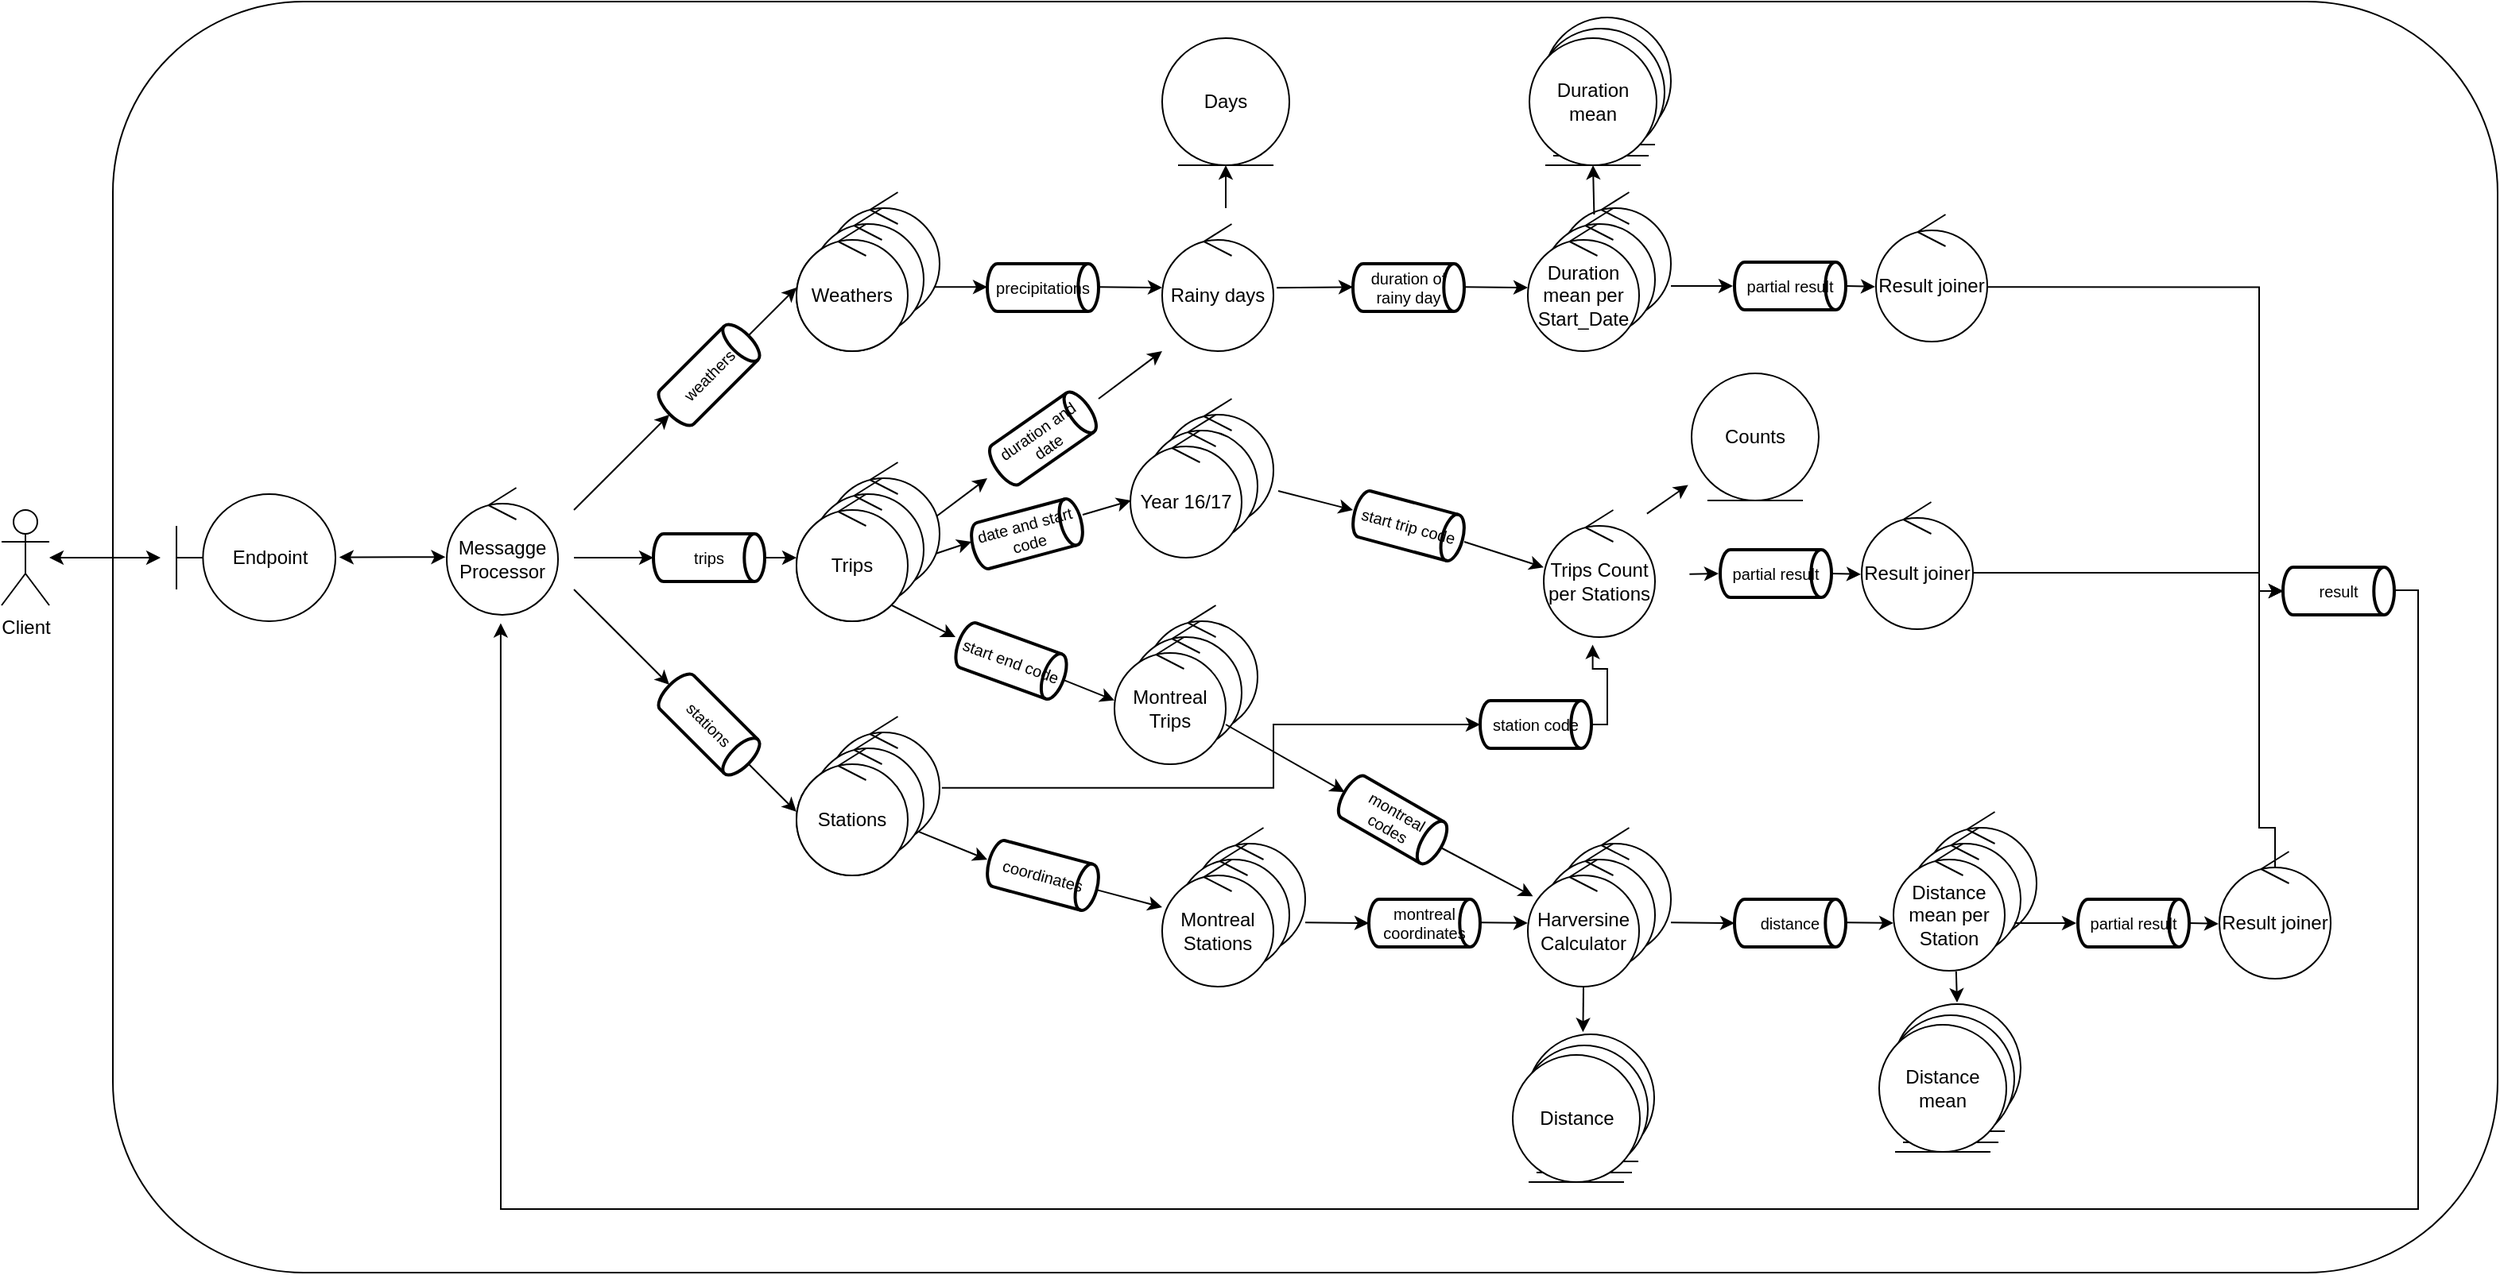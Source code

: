 <mxfile version="21.2.9" type="device">
  <diagram id="eTZaB0LM0tfJcAhFKt2J" name="Página-1">
    <mxGraphModel dx="568" dy="304" grid="1" gridSize="10" guides="1" tooltips="1" connect="1" arrows="1" fold="1" page="1" pageScale="1" pageWidth="827" pageHeight="1169" math="0" shadow="0">
      <root>
        <mxCell id="0" />
        <mxCell id="1" parent="0" />
        <mxCell id="V9wkc1grLBFZfjwfMomi-39" value="" style="rounded=1;whiteSpace=wrap;html=1;fontSize=10;" parent="1" vertex="1">
          <mxGeometry x="110" width="1500" height="800" as="geometry" />
        </mxCell>
        <mxCell id="87vMEDEc18548d9_qdaI-85" value="" style="endArrow=classic;html=1;rounded=0;edgeStyle=orthogonalEdgeStyle;entryX=0;entryY=0.5;entryDx=0;entryDy=0;entryPerimeter=0;exitX=0.463;exitY=0.137;exitDx=0;exitDy=0;exitPerimeter=0;" parent="1" source="RXV--8zWElb7cY1QM_az-34" target="87vMEDEc18548d9_qdaI-79" edge="1">
          <mxGeometry width="50" height="50" relative="1" as="geometry">
            <mxPoint x="1330" y="580" as="sourcePoint" />
            <mxPoint x="1210" y="350" as="targetPoint" />
            <Array as="points">
              <mxPoint x="1470" y="546" />
              <mxPoint x="1470" y="520" />
              <mxPoint x="1460" y="520" />
              <mxPoint x="1460" y="371" />
            </Array>
          </mxGeometry>
        </mxCell>
        <mxCell id="87vMEDEc18548d9_qdaI-2" value="&lt;div&gt;Client&lt;/div&gt;&lt;div&gt;&lt;br&gt;&lt;/div&gt;" style="shape=umlActor;verticalLabelPosition=bottom;verticalAlign=top;html=1;" parent="1" vertex="1">
          <mxGeometry x="40" y="320" width="30" height="60" as="geometry" />
        </mxCell>
        <mxCell id="87vMEDEc18548d9_qdaI-3" value="Endpoint" style="shape=umlBoundary;whiteSpace=wrap;html=1;" parent="1" vertex="1">
          <mxGeometry x="150" y="310" width="100" height="80" as="geometry" />
        </mxCell>
        <mxCell id="87vMEDEc18548d9_qdaI-4" value="" style="endArrow=classic;html=1;rounded=0;startArrow=classic;startFill=1;" parent="1" source="87vMEDEc18548d9_qdaI-2" edge="1">
          <mxGeometry width="50" height="50" relative="1" as="geometry">
            <mxPoint x="240" y="500" as="sourcePoint" />
            <mxPoint x="140" y="350" as="targetPoint" />
          </mxGeometry>
        </mxCell>
        <mxCell id="87vMEDEc18548d9_qdaI-6" value="weathers" style="strokeWidth=2;html=1;shape=mxgraph.flowchart.direct_data;whiteSpace=wrap;rotation=-45;fontSize=10;fontStyle=0" parent="1" vertex="1">
          <mxGeometry x="450" y="220" width="70" height="30" as="geometry" />
        </mxCell>
        <mxCell id="87vMEDEc18548d9_qdaI-8" value="Weathers" style="ellipse;shape=umlControl;whiteSpace=wrap;html=1;" parent="1" vertex="1">
          <mxGeometry x="540" y="140" width="70" height="80" as="geometry" />
        </mxCell>
        <mxCell id="87vMEDEc18548d9_qdaI-9" value="Control Object" style="ellipse;shape=umlControl;whiteSpace=wrap;html=1;" parent="1" vertex="1">
          <mxGeometry x="1020" y="120" width="70" height="80" as="geometry" />
        </mxCell>
        <mxCell id="87vMEDEc18548d9_qdaI-10" value="Control Object" style="ellipse;shape=umlControl;whiteSpace=wrap;html=1;" parent="1" vertex="1">
          <mxGeometry x="1010" y="130" width="70" height="80" as="geometry" />
        </mxCell>
        <mxCell id="87vMEDEc18548d9_qdaI-11" value="Duration mean per Start_Date" style="ellipse;shape=umlControl;whiteSpace=wrap;html=1;" parent="1" vertex="1">
          <mxGeometry x="1000" y="140" width="70" height="80" as="geometry" />
        </mxCell>
        <mxCell id="87vMEDEc18548d9_qdaI-14" value="Trips" style="ellipse;shape=umlControl;whiteSpace=wrap;html=1;" parent="1" vertex="1">
          <mxGeometry x="540" y="310" width="70" height="80" as="geometry" />
        </mxCell>
        <mxCell id="87vMEDEc18548d9_qdaI-15" value="Control Object" style="ellipse;shape=umlControl;whiteSpace=wrap;html=1;" parent="1" vertex="1">
          <mxGeometry x="760" y="380" width="70" height="80" as="geometry" />
        </mxCell>
        <mxCell id="87vMEDEc18548d9_qdaI-16" value="Control Object" style="ellipse;shape=umlControl;whiteSpace=wrap;html=1;" parent="1" vertex="1">
          <mxGeometry x="750" y="390" width="70" height="80" as="geometry" />
        </mxCell>
        <mxCell id="87vMEDEc18548d9_qdaI-17" value="Montreal Trips" style="ellipse;shape=umlControl;whiteSpace=wrap;html=1;" parent="1" vertex="1">
          <mxGeometry x="740" y="400" width="70" height="80" as="geometry" />
        </mxCell>
        <mxCell id="87vMEDEc18548d9_qdaI-20" value="Stations" style="ellipse;shape=umlControl;whiteSpace=wrap;html=1;" parent="1" vertex="1">
          <mxGeometry x="540" y="470" width="70" height="80" as="geometry" />
        </mxCell>
        <mxCell id="87vMEDEc18548d9_qdaI-21" value="Control Object" style="ellipse;shape=umlControl;whiteSpace=wrap;html=1;" parent="1" vertex="1">
          <mxGeometry x="790" y="520" width="70" height="80" as="geometry" />
        </mxCell>
        <mxCell id="87vMEDEc18548d9_qdaI-22" value="Control Object" style="ellipse;shape=umlControl;whiteSpace=wrap;html=1;" parent="1" vertex="1">
          <mxGeometry x="780" y="530" width="70" height="80" as="geometry" />
        </mxCell>
        <mxCell id="87vMEDEc18548d9_qdaI-23" value="Montreal Stations" style="ellipse;shape=umlControl;whiteSpace=wrap;html=1;" parent="1" vertex="1">
          <mxGeometry x="770" y="540" width="70" height="80" as="geometry" />
        </mxCell>
        <mxCell id="87vMEDEc18548d9_qdaI-24" value="trips" style="strokeWidth=2;html=1;shape=mxgraph.flowchart.direct_data;whiteSpace=wrap;rotation=0;fontSize=10;fontStyle=0" parent="1" vertex="1">
          <mxGeometry x="450" y="335" width="70" height="30" as="geometry" />
        </mxCell>
        <mxCell id="87vMEDEc18548d9_qdaI-25" value="stations" style="strokeWidth=2;html=1;shape=mxgraph.flowchart.direct_data;whiteSpace=wrap;rotation=45;fontSize=10;fontStyle=0" parent="1" vertex="1">
          <mxGeometry x="450" y="440" width="70" height="30" as="geometry" />
        </mxCell>
        <mxCell id="87vMEDEc18548d9_qdaI-26" value="&lt;div style=&quot;font-size: 10px;&quot;&gt;start end code&lt;/div&gt;" style="strokeWidth=2;html=1;shape=mxgraph.flowchart.direct_data;whiteSpace=wrap;rotation=20;fontSize=10;fontStyle=0" parent="1" vertex="1">
          <mxGeometry x="640" y="400" width="70" height="30" as="geometry" />
        </mxCell>
        <mxCell id="87vMEDEc18548d9_qdaI-27" value="coordinates" style="strokeWidth=2;html=1;shape=mxgraph.flowchart.direct_data;whiteSpace=wrap;rotation=15;fontSize=10;fontStyle=0" parent="1" vertex="1">
          <mxGeometry x="660" y="535" width="70" height="30" as="geometry" />
        </mxCell>
        <mxCell id="87vMEDEc18548d9_qdaI-28" value="&lt;font style=&quot;font-size: 10px;&quot;&gt;precipitations&lt;/font&gt;" style="strokeWidth=2;html=1;shape=mxgraph.flowchart.direct_data;whiteSpace=wrap;rotation=0;" parent="1" vertex="1">
          <mxGeometry x="660" y="165" width="70" height="30" as="geometry" />
        </mxCell>
        <mxCell id="87vMEDEc18548d9_qdaI-32" value="Control Object" style="ellipse;shape=umlControl;whiteSpace=wrap;html=1;" parent="1" vertex="1">
          <mxGeometry x="1250" y="510" width="70" height="80" as="geometry" />
        </mxCell>
        <mxCell id="87vMEDEc18548d9_qdaI-33" value="Control Object" style="ellipse;shape=umlControl;whiteSpace=wrap;html=1;" parent="1" vertex="1">
          <mxGeometry x="1240" y="520" width="70" height="80" as="geometry" />
        </mxCell>
        <mxCell id="87vMEDEc18548d9_qdaI-34" value="Distance mean per Station" style="ellipse;shape=umlControl;whiteSpace=wrap;html=1;" parent="1" vertex="1">
          <mxGeometry x="1230" y="530" width="70" height="80" as="geometry" />
        </mxCell>
        <mxCell id="87vMEDEc18548d9_qdaI-35" value="montreal coordinates" style="strokeWidth=2;html=1;shape=mxgraph.flowchart.direct_data;whiteSpace=wrap;rotation=0;fontSize=10;fontStyle=0" parent="1" vertex="1">
          <mxGeometry x="900" y="565" width="70" height="30" as="geometry" />
        </mxCell>
        <mxCell id="87vMEDEc18548d9_qdaI-48" value="Trips Count per Stations" style="ellipse;shape=umlControl;whiteSpace=wrap;html=1;" parent="1" vertex="1">
          <mxGeometry x="1010" y="320" width="70" height="80" as="geometry" />
        </mxCell>
        <mxCell id="87vMEDEc18548d9_qdaI-49" value="start trip code" style="strokeWidth=2;html=1;shape=mxgraph.flowchart.direct_data;whiteSpace=wrap;rotation=15;fontSize=10;" parent="1" vertex="1">
          <mxGeometry x="890" y="315" width="70" height="30" as="geometry" />
        </mxCell>
        <mxCell id="87vMEDEc18548d9_qdaI-56" value="" style="endArrow=classic;html=1;rounded=0;entryX=0;entryY=0.5;entryDx=0;entryDy=0;entryPerimeter=0;" parent="1" target="87vMEDEc18548d9_qdaI-24" edge="1">
          <mxGeometry width="50" height="50" relative="1" as="geometry">
            <mxPoint x="400" y="350" as="sourcePoint" />
            <mxPoint x="310" y="380" as="targetPoint" />
            <Array as="points">
              <mxPoint x="420" y="350" />
            </Array>
          </mxGeometry>
        </mxCell>
        <mxCell id="87vMEDEc18548d9_qdaI-57" value="" style="endArrow=classic;html=1;rounded=0;" parent="1" edge="1">
          <mxGeometry width="50" height="50" relative="1" as="geometry">
            <mxPoint x="400" y="320" as="sourcePoint" />
            <mxPoint x="460" y="260" as="targetPoint" />
          </mxGeometry>
        </mxCell>
        <mxCell id="87vMEDEc18548d9_qdaI-58" value="" style="endArrow=classic;html=1;rounded=0;" parent="1" edge="1">
          <mxGeometry width="50" height="50" relative="1" as="geometry">
            <mxPoint x="400" y="370" as="sourcePoint" />
            <mxPoint x="460" y="430" as="targetPoint" />
          </mxGeometry>
        </mxCell>
        <mxCell id="87vMEDEc18548d9_qdaI-60" value="" style="endArrow=classic;html=1;rounded=0;" parent="1" edge="1">
          <mxGeometry width="50" height="50" relative="1" as="geometry">
            <mxPoint x="510" y="480" as="sourcePoint" />
            <mxPoint x="540" y="510" as="targetPoint" />
          </mxGeometry>
        </mxCell>
        <mxCell id="87vMEDEc18548d9_qdaI-62" value="" style="endArrow=classic;html=1;rounded=0;entryX=0;entryY=0.5;entryDx=0;entryDy=0;entryPerimeter=0;" parent="1" target="87vMEDEc18548d9_qdaI-8" edge="1">
          <mxGeometry width="50" height="50" relative="1" as="geometry">
            <mxPoint x="510" y="210" as="sourcePoint" />
            <mxPoint x="550" y="520" as="targetPoint" />
          </mxGeometry>
        </mxCell>
        <mxCell id="87vMEDEc18548d9_qdaI-64" value="" style="endArrow=classic;html=1;rounded=0;entryX=0;entryY=0.5;entryDx=0;entryDy=0;entryPerimeter=0;" parent="1" target="87vMEDEc18548d9_qdaI-14" edge="1">
          <mxGeometry width="50" height="50" relative="1" as="geometry">
            <mxPoint x="520" y="350" as="sourcePoint" />
            <mxPoint x="460" y="360" as="targetPoint" />
          </mxGeometry>
        </mxCell>
        <mxCell id="87vMEDEc18548d9_qdaI-65" value="" style="endArrow=classic;html=1;rounded=0;" parent="1" edge="1">
          <mxGeometry width="50" height="50" relative="1" as="geometry">
            <mxPoint x="600" y="380" as="sourcePoint" />
            <mxPoint x="640" y="400" as="targetPoint" />
          </mxGeometry>
        </mxCell>
        <mxCell id="87vMEDEc18548d9_qdaI-66" value="" style="endArrow=classic;html=1;rounded=0;exitX=1;exitY=0.5;exitDx=0;exitDy=0;exitPerimeter=0;entryX=0;entryY=0.498;entryDx=0;entryDy=0;entryPerimeter=0;" parent="1" source="87vMEDEc18548d9_qdaI-26" target="87vMEDEc18548d9_qdaI-17" edge="1">
          <mxGeometry width="50" height="50" relative="1" as="geometry">
            <mxPoint x="730" y="354.67" as="sourcePoint" />
            <mxPoint x="740" y="435" as="targetPoint" />
          </mxGeometry>
        </mxCell>
        <mxCell id="87vMEDEc18548d9_qdaI-67" value="" style="endArrow=classic;html=1;rounded=0;" parent="1" edge="1">
          <mxGeometry width="50" height="50" relative="1" as="geometry">
            <mxPoint x="610" y="519.67" as="sourcePoint" />
            <mxPoint x="660" y="540" as="targetPoint" />
          </mxGeometry>
        </mxCell>
        <mxCell id="87vMEDEc18548d9_qdaI-68" value="" style="endArrow=classic;html=1;rounded=0;exitX=1;exitY=0.5;exitDx=0;exitDy=0;exitPerimeter=0;entryX=0;entryY=0.375;entryDx=0;entryDy=0;entryPerimeter=0;" parent="1" source="87vMEDEc18548d9_qdaI-27" target="87vMEDEc18548d9_qdaI-23" edge="1">
          <mxGeometry width="50" height="50" relative="1" as="geometry">
            <mxPoint x="730" y="519.67" as="sourcePoint" />
            <mxPoint x="760" y="580" as="targetPoint" />
          </mxGeometry>
        </mxCell>
        <mxCell id="87vMEDEc18548d9_qdaI-69" value="" style="endArrow=classic;html=1;rounded=0;entryX=0;entryY=0.5;entryDx=0;entryDy=0;entryPerimeter=0;" parent="1" edge="1">
          <mxGeometry width="50" height="50" relative="1" as="geometry">
            <mxPoint x="610" y="179.67" as="sourcePoint" />
            <mxPoint x="660" y="179.67" as="targetPoint" />
          </mxGeometry>
        </mxCell>
        <mxCell id="87vMEDEc18548d9_qdaI-70" value="" style="endArrow=classic;html=1;rounded=0;" parent="1" edge="1">
          <mxGeometry width="50" height="50" relative="1" as="geometry">
            <mxPoint x="730" y="179.67" as="sourcePoint" />
            <mxPoint x="770" y="180" as="targetPoint" />
          </mxGeometry>
        </mxCell>
        <mxCell id="87vMEDEc18548d9_qdaI-71" value="" style="endArrow=classic;html=1;rounded=0;exitX=1.043;exitY=0.725;exitDx=0;exitDy=0;exitPerimeter=0;" parent="1" source="V9wkc1grLBFZfjwfMomi-12" edge="1">
          <mxGeometry width="50" height="50" relative="1" as="geometry">
            <mxPoint x="890" y="349.67" as="sourcePoint" />
            <mxPoint x="890" y="320" as="targetPoint" />
          </mxGeometry>
        </mxCell>
        <mxCell id="87vMEDEc18548d9_qdaI-72" value="" style="endArrow=classic;html=1;rounded=0;entryX=0;entryY=0.451;entryDx=0;entryDy=0;entryPerimeter=0;" parent="1" target="87vMEDEc18548d9_qdaI-48" edge="1">
          <mxGeometry width="50" height="50" relative="1" as="geometry">
            <mxPoint x="960" y="340" as="sourcePoint" />
            <mxPoint x="1060" y="349.67" as="targetPoint" />
          </mxGeometry>
        </mxCell>
        <mxCell id="87vMEDEc18548d9_qdaI-73" value="" style="endArrow=classic;html=1;rounded=0;" parent="1" edge="1">
          <mxGeometry width="50" height="50" relative="1" as="geometry">
            <mxPoint x="860" y="579.67" as="sourcePoint" />
            <mxPoint x="900" y="580" as="targetPoint" />
          </mxGeometry>
        </mxCell>
        <mxCell id="87vMEDEc18548d9_qdaI-74" value="" style="endArrow=classic;html=1;rounded=0;" parent="1" edge="1">
          <mxGeometry width="50" height="50" relative="1" as="geometry">
            <mxPoint x="970" y="579.66" as="sourcePoint" />
            <mxPoint x="1000" y="579.99" as="targetPoint" />
          </mxGeometry>
        </mxCell>
        <mxCell id="87vMEDEc18548d9_qdaI-79" value="result" style="strokeWidth=2;html=1;shape=mxgraph.flowchart.direct_data;whiteSpace=wrap;rotation=0;fontSize=10;" parent="1" vertex="1">
          <mxGeometry x="1475" y="356" width="70" height="30" as="geometry" />
        </mxCell>
        <mxCell id="87vMEDEc18548d9_qdaI-80" value="" style="endArrow=classic;html=1;rounded=0;entryX=0.485;entryY=1.065;entryDx=0;entryDy=0;entryPerimeter=0;edgeStyle=orthogonalEdgeStyle;" parent="1" edge="1" target="RT8Ly2r0Yz2L8rbNHFNs-1">
          <mxGeometry width="50" height="50" relative="1" as="geometry">
            <mxPoint x="1545" y="370.52" as="sourcePoint" />
            <mxPoint x="1590" y="371" as="targetPoint" />
            <Array as="points">
              <mxPoint x="1560" y="371" />
              <mxPoint x="1560" y="760" />
              <mxPoint x="354" y="760" />
            </Array>
          </mxGeometry>
        </mxCell>
        <mxCell id="87vMEDEc18548d9_qdaI-84" value="" style="endArrow=classic;html=1;rounded=0;edgeStyle=orthogonalEdgeStyle;entryX=0;entryY=0.5;entryDx=0;entryDy=0;entryPerimeter=0;exitX=0.987;exitY=0.571;exitDx=0;exitDy=0;exitPerimeter=0;" parent="1" source="RXV--8zWElb7cY1QM_az-30" target="87vMEDEc18548d9_qdaI-79" edge="1">
          <mxGeometry width="50" height="50" relative="1" as="geometry">
            <mxPoint x="1100" y="180" as="sourcePoint" />
            <mxPoint x="1210" y="350" as="targetPoint" />
            <Array as="points">
              <mxPoint x="1460" y="180" />
              <mxPoint x="1460" y="371" />
            </Array>
          </mxGeometry>
        </mxCell>
        <mxCell id="87vMEDEc18548d9_qdaI-86" value="" style="endArrow=classic;html=1;rounded=0;entryX=0;entryY=0.5;entryDx=0;entryDy=0;entryPerimeter=0;exitX=1;exitY=0.556;exitDx=0;exitDy=0;exitPerimeter=0;edgeStyle=orthogonalEdgeStyle;" parent="1" source="RXV--8zWElb7cY1QM_az-25" target="87vMEDEc18548d9_qdaI-79" edge="1">
          <mxGeometry width="50" height="50" relative="1" as="geometry">
            <mxPoint x="1160" y="350" as="sourcePoint" />
            <mxPoint x="1210" y="349.84" as="targetPoint" />
            <Array as="points">
              <mxPoint x="1460" y="360" />
              <mxPoint x="1460" y="371" />
            </Array>
          </mxGeometry>
        </mxCell>
        <mxCell id="V9wkc1grLBFZfjwfMomi-3" value="Rainy days" style="ellipse;shape=umlControl;whiteSpace=wrap;html=1;" parent="1" vertex="1">
          <mxGeometry x="770" y="140" width="70" height="80" as="geometry" />
        </mxCell>
        <mxCell id="V9wkc1grLBFZfjwfMomi-5" value="duration of rainy day" style="strokeWidth=2;html=1;shape=mxgraph.flowchart.direct_data;whiteSpace=wrap;rotation=0;fontSize=10;" parent="1" vertex="1">
          <mxGeometry x="890" y="165" width="70" height="30" as="geometry" />
        </mxCell>
        <mxCell id="V9wkc1grLBFZfjwfMomi-6" value="" style="endArrow=classic;html=1;rounded=0;entryX=0;entryY=0.5;entryDx=0;entryDy=0;entryPerimeter=0;exitX=1.029;exitY=0.502;exitDx=0;exitDy=0;exitPerimeter=0;" parent="1" edge="1" source="V9wkc1grLBFZfjwfMomi-3">
          <mxGeometry width="50" height="50" relative="1" as="geometry">
            <mxPoint x="860" y="180" as="sourcePoint" />
            <mxPoint x="890" y="179.67" as="targetPoint" />
          </mxGeometry>
        </mxCell>
        <mxCell id="V9wkc1grLBFZfjwfMomi-7" value="" style="endArrow=classic;html=1;rounded=0;" parent="1" edge="1">
          <mxGeometry width="50" height="50" relative="1" as="geometry">
            <mxPoint x="960" y="179.67" as="sourcePoint" />
            <mxPoint x="1000" y="180" as="targetPoint" />
          </mxGeometry>
        </mxCell>
        <mxCell id="V9wkc1grLBFZfjwfMomi-8" value="" style="endArrow=classic;html=1;rounded=0;" parent="1" edge="1">
          <mxGeometry width="50" height="50" relative="1" as="geometry">
            <mxPoint x="620" y="330" as="sourcePoint" />
            <mxPoint x="660" y="300" as="targetPoint" />
          </mxGeometry>
        </mxCell>
        <mxCell id="V9wkc1grLBFZfjwfMomi-9" value="duration and date" style="strokeWidth=2;html=1;shape=mxgraph.flowchart.direct_data;whiteSpace=wrap;rotation=-35;fontSize=10;" parent="1" vertex="1">
          <mxGeometry x="660" y="260" width="70" height="30" as="geometry" />
        </mxCell>
        <mxCell id="V9wkc1grLBFZfjwfMomi-10" value="" style="endArrow=classic;html=1;rounded=0;" parent="1" edge="1">
          <mxGeometry width="50" height="50" relative="1" as="geometry">
            <mxPoint x="730" y="250" as="sourcePoint" />
            <mxPoint x="770" y="220" as="targetPoint" />
          </mxGeometry>
        </mxCell>
        <mxCell id="V9wkc1grLBFZfjwfMomi-12" value="Control Object" style="ellipse;shape=umlControl;whiteSpace=wrap;html=1;" parent="1" vertex="1">
          <mxGeometry x="770" y="250" width="70" height="80" as="geometry" />
        </mxCell>
        <mxCell id="V9wkc1grLBFZfjwfMomi-13" value="Control Object" style="ellipse;shape=umlControl;whiteSpace=wrap;html=1;" parent="1" vertex="1">
          <mxGeometry x="760" y="260" width="70" height="80" as="geometry" />
        </mxCell>
        <mxCell id="V9wkc1grLBFZfjwfMomi-14" value="Year 16/17" style="ellipse;shape=umlControl;whiteSpace=wrap;html=1;" parent="1" vertex="1">
          <mxGeometry x="750" y="270" width="70" height="80" as="geometry" />
        </mxCell>
        <mxCell id="V9wkc1grLBFZfjwfMomi-15" value="" style="endArrow=classic;html=1;rounded=0;" parent="1" edge="1">
          <mxGeometry width="50" height="50" relative="1" as="geometry">
            <mxPoint x="620" y="350" as="sourcePoint" />
            <mxPoint x="650" y="340" as="targetPoint" />
          </mxGeometry>
        </mxCell>
        <mxCell id="V9wkc1grLBFZfjwfMomi-16" value="date and start code" style="strokeWidth=2;html=1;shape=mxgraph.flowchart.direct_data;whiteSpace=wrap;rotation=-15;fontSize=10;" parent="1" vertex="1">
          <mxGeometry x="650" y="320" width="70" height="30" as="geometry" />
        </mxCell>
        <mxCell id="V9wkc1grLBFZfjwfMomi-17" value="" style="endArrow=classic;html=1;rounded=0;entryX=0.005;entryY=0.638;entryDx=0;entryDy=0;entryPerimeter=0;" parent="1" edge="1">
          <mxGeometry width="50" height="50" relative="1" as="geometry">
            <mxPoint x="720" y="323" as="sourcePoint" />
            <mxPoint x="750.35" y="314.04" as="targetPoint" />
          </mxGeometry>
        </mxCell>
        <mxCell id="V9wkc1grLBFZfjwfMomi-18" value="Control Object" style="ellipse;shape=umlControl;whiteSpace=wrap;html=1;" parent="1" vertex="1">
          <mxGeometry x="1020" y="520" width="70" height="80" as="geometry" />
        </mxCell>
        <mxCell id="V9wkc1grLBFZfjwfMomi-19" value="Control Object" style="ellipse;shape=umlControl;whiteSpace=wrap;html=1;" parent="1" vertex="1">
          <mxGeometry x="1010" y="530" width="70" height="80" as="geometry" />
        </mxCell>
        <mxCell id="V9wkc1grLBFZfjwfMomi-20" value="&lt;div&gt;Harversine&lt;/div&gt;&lt;div&gt;Calculator&lt;br&gt;&lt;/div&gt;" style="ellipse;shape=umlControl;whiteSpace=wrap;html=1;" parent="1" vertex="1">
          <mxGeometry x="1000" y="540" width="70" height="80" as="geometry" />
        </mxCell>
        <mxCell id="V9wkc1grLBFZfjwfMomi-21" value="&lt;div style=&quot;font-size: 10px;&quot;&gt;montreal codes&lt;/div&gt;" style="strokeWidth=2;html=1;shape=mxgraph.flowchart.direct_data;whiteSpace=wrap;rotation=30;fontSize=10;fontStyle=0" parent="1" vertex="1">
          <mxGeometry x="880" y="500" width="70" height="30" as="geometry" />
        </mxCell>
        <mxCell id="V9wkc1grLBFZfjwfMomi-22" value="" style="endArrow=classic;html=1;rounded=0;entryX=0;entryY=0.5;entryDx=0;entryDy=0;entryPerimeter=0;" parent="1" target="V9wkc1grLBFZfjwfMomi-21" edge="1">
          <mxGeometry width="50" height="50" relative="1" as="geometry">
            <mxPoint x="810" y="455.0" as="sourcePoint" />
            <mxPoint x="850" y="475.0" as="targetPoint" />
          </mxGeometry>
        </mxCell>
        <mxCell id="V9wkc1grLBFZfjwfMomi-23" value="" style="endArrow=classic;html=1;rounded=0;exitX=1;exitY=0.5;exitDx=0;exitDy=0;exitPerimeter=0;" parent="1" source="V9wkc1grLBFZfjwfMomi-21" target="V9wkc1grLBFZfjwfMomi-20" edge="1">
          <mxGeometry width="50" height="50" relative="1" as="geometry">
            <mxPoint x="950" y="540" as="sourcePoint" />
            <mxPoint x="950" y="514.84" as="targetPoint" />
          </mxGeometry>
        </mxCell>
        <mxCell id="V9wkc1grLBFZfjwfMomi-26" value="Entity Object" style="ellipse;shape=umlEntity;whiteSpace=wrap;html=1;" parent="1" vertex="1">
          <mxGeometry x="999.5" y="650" width="80" height="80" as="geometry" />
        </mxCell>
        <mxCell id="V9wkc1grLBFZfjwfMomi-25" value="Entity Object" style="ellipse;shape=umlEntity;whiteSpace=wrap;html=1;" parent="1" vertex="1">
          <mxGeometry x="995.5" y="657" width="80" height="80" as="geometry" />
        </mxCell>
        <mxCell id="V9wkc1grLBFZfjwfMomi-24" value="Distance" style="ellipse;shape=umlEntity;whiteSpace=wrap;html=1;" parent="1" vertex="1">
          <mxGeometry x="990.5" y="663" width="80" height="80" as="geometry" />
        </mxCell>
        <mxCell id="V9wkc1grLBFZfjwfMomi-27" value="" style="endArrow=classic;html=1;rounded=0;entryX=0.44;entryY=-0.017;entryDx=0;entryDy=0;entryPerimeter=0;" parent="1" target="V9wkc1grLBFZfjwfMomi-26" edge="1">
          <mxGeometry width="50" height="50" relative="1" as="geometry">
            <mxPoint x="1035" y="620.0" as="sourcePoint" />
            <mxPoint x="1035" y="640" as="targetPoint" />
          </mxGeometry>
        </mxCell>
        <mxCell id="V9wkc1grLBFZfjwfMomi-30" value="Days" style="ellipse;shape=umlEntity;whiteSpace=wrap;html=1;" parent="1" vertex="1">
          <mxGeometry x="770" y="23" width="80" height="80" as="geometry" />
        </mxCell>
        <mxCell id="V9wkc1grLBFZfjwfMomi-31" value="" style="endArrow=classic;html=1;rounded=0;entryX=0.5;entryY=1;entryDx=0;entryDy=0;" parent="1" target="V9wkc1grLBFZfjwfMomi-30" edge="1">
          <mxGeometry width="50" height="50" relative="1" as="geometry">
            <mxPoint x="810" y="130" as="sourcePoint" />
            <mxPoint x="780" y="190" as="targetPoint" />
          </mxGeometry>
        </mxCell>
        <mxCell id="V9wkc1grLBFZfjwfMomi-32" value="distance" style="strokeWidth=2;html=1;shape=mxgraph.flowchart.direct_data;whiteSpace=wrap;rotation=0;fontSize=10;fontStyle=0" parent="1" vertex="1">
          <mxGeometry x="1130" y="565" width="70" height="30" as="geometry" />
        </mxCell>
        <mxCell id="V9wkc1grLBFZfjwfMomi-33" value="" style="endArrow=classic;html=1;rounded=0;" parent="1" edge="1">
          <mxGeometry width="50" height="50" relative="1" as="geometry">
            <mxPoint x="1090" y="579.67" as="sourcePoint" />
            <mxPoint x="1130" y="580" as="targetPoint" />
          </mxGeometry>
        </mxCell>
        <mxCell id="V9wkc1grLBFZfjwfMomi-34" value="" style="endArrow=classic;html=1;rounded=0;" parent="1" edge="1">
          <mxGeometry width="50" height="50" relative="1" as="geometry">
            <mxPoint x="1200" y="579.66" as="sourcePoint" />
            <mxPoint x="1230" y="579.99" as="targetPoint" />
          </mxGeometry>
        </mxCell>
        <mxCell id="V9wkc1grLBFZfjwfMomi-36" value="station code" style="strokeWidth=2;html=1;shape=mxgraph.flowchart.direct_data;whiteSpace=wrap;rotation=0;fontSize=10;fontStyle=0" parent="1" vertex="1">
          <mxGeometry x="970" y="440" width="70" height="30" as="geometry" />
        </mxCell>
        <mxCell id="V9wkc1grLBFZfjwfMomi-37" value="" style="endArrow=classic;html=1;rounded=0;edgeStyle=orthogonalEdgeStyle;exitX=1.02;exitY=0.561;exitDx=0;exitDy=0;exitPerimeter=0;" parent="1" source="RXV--8zWElb7cY1QM_az-19" edge="1">
          <mxGeometry width="50" height="50" relative="1" as="geometry">
            <mxPoint x="595" y="560" as="sourcePoint" />
            <mxPoint x="970" y="455" as="targetPoint" />
            <Array as="points">
              <mxPoint x="840" y="495" />
              <mxPoint x="840" y="455" />
            </Array>
          </mxGeometry>
        </mxCell>
        <mxCell id="V9wkc1grLBFZfjwfMomi-38" value="" style="endArrow=classic;html=1;rounded=0;entryX=0.44;entryY=1.06;entryDx=0;entryDy=0;entryPerimeter=0;exitX=1;exitY=0.5;exitDx=0;exitDy=0;exitPerimeter=0;edgeStyle=orthogonalEdgeStyle;" parent="1" source="V9wkc1grLBFZfjwfMomi-36" target="87vMEDEc18548d9_qdaI-48" edge="1">
          <mxGeometry width="50" height="50" relative="1" as="geometry">
            <mxPoint x="1040" y="460" as="sourcePoint" />
            <mxPoint x="930" y="430" as="targetPoint" />
          </mxGeometry>
        </mxCell>
        <mxCell id="RXV--8zWElb7cY1QM_az-4" value="Counts" style="ellipse;shape=umlEntity;whiteSpace=wrap;html=1;" parent="1" vertex="1">
          <mxGeometry x="1103" y="234" width="80" height="80" as="geometry" />
        </mxCell>
        <mxCell id="RXV--8zWElb7cY1QM_az-5" value="" style="endArrow=classic;html=1;rounded=0;entryX=0.123;entryY=1.015;entryDx=0;entryDy=0;entryPerimeter=0;" parent="1" edge="1">
          <mxGeometry width="50" height="50" relative="1" as="geometry">
            <mxPoint x="1074.952" y="322.306" as="sourcePoint" />
            <mxPoint x="1100.84" y="304.2" as="targetPoint" />
          </mxGeometry>
        </mxCell>
        <mxCell id="RXV--8zWElb7cY1QM_az-6" value="Entity Object" style="ellipse;shape=umlEntity;whiteSpace=wrap;html=1;" parent="1" vertex="1">
          <mxGeometry x="1010" y="10" width="80" height="80" as="geometry" />
        </mxCell>
        <mxCell id="RXV--8zWElb7cY1QM_az-7" value="Entity Object" style="ellipse;shape=umlEntity;whiteSpace=wrap;html=1;" parent="1" vertex="1">
          <mxGeometry x="1006" y="17" width="80" height="80" as="geometry" />
        </mxCell>
        <mxCell id="RXV--8zWElb7cY1QM_az-8" value="&lt;div&gt;Duration&lt;/div&gt;&lt;div&gt;mean&lt;br&gt;&lt;/div&gt;" style="ellipse;shape=umlEntity;whiteSpace=wrap;html=1;" parent="1" vertex="1">
          <mxGeometry x="1001" y="23" width="80" height="80" as="geometry" />
        </mxCell>
        <mxCell id="RXV--8zWElb7cY1QM_az-10" value="" style="endArrow=classic;html=1;rounded=0;entryX=0.5;entryY=1;entryDx=0;entryDy=0;exitX=0.31;exitY=0.175;exitDx=0;exitDy=0;exitPerimeter=0;" parent="1" source="87vMEDEc18548d9_qdaI-9" target="RXV--8zWElb7cY1QM_az-8" edge="1">
          <mxGeometry width="50" height="50" relative="1" as="geometry">
            <mxPoint x="900" y="260" as="sourcePoint" />
            <mxPoint x="950" y="210" as="targetPoint" />
          </mxGeometry>
        </mxCell>
        <mxCell id="RXV--8zWElb7cY1QM_az-11" value="Entity Object" style="ellipse;shape=umlEntity;whiteSpace=wrap;html=1;" parent="1" vertex="1">
          <mxGeometry x="1230" y="631" width="80" height="80" as="geometry" />
        </mxCell>
        <mxCell id="RXV--8zWElb7cY1QM_az-12" value="Entity Object" style="ellipse;shape=umlEntity;whiteSpace=wrap;html=1;" parent="1" vertex="1">
          <mxGeometry x="1226" y="638" width="80" height="80" as="geometry" />
        </mxCell>
        <mxCell id="RXV--8zWElb7cY1QM_az-13" value="&lt;div&gt;Distance&lt;/div&gt;&lt;div&gt;mean&lt;br&gt;&lt;/div&gt;" style="ellipse;shape=umlEntity;whiteSpace=wrap;html=1;" parent="1" vertex="1">
          <mxGeometry x="1221" y="644" width="80" height="80" as="geometry" />
        </mxCell>
        <mxCell id="RXV--8zWElb7cY1QM_az-15" value="" style="endArrow=classic;html=1;rounded=0;exitX=0.563;exitY=1.005;exitDx=0;exitDy=0;exitPerimeter=0;" parent="1" source="87vMEDEc18548d9_qdaI-34" edge="1">
          <mxGeometry width="50" height="50" relative="1" as="geometry">
            <mxPoint x="1150" y="540" as="sourcePoint" />
            <mxPoint x="1270" y="630" as="targetPoint" />
          </mxGeometry>
        </mxCell>
        <mxCell id="RXV--8zWElb7cY1QM_az-16" value="Control Object" style="ellipse;shape=umlControl;whiteSpace=wrap;html=1;" parent="1" vertex="1">
          <mxGeometry x="560" y="290" width="70" height="80" as="geometry" />
        </mxCell>
        <mxCell id="RXV--8zWElb7cY1QM_az-17" value="Control Object" style="ellipse;shape=umlControl;whiteSpace=wrap;html=1;" parent="1" vertex="1">
          <mxGeometry x="550" y="300" width="70" height="80" as="geometry" />
        </mxCell>
        <mxCell id="RXV--8zWElb7cY1QM_az-18" value="Trips" style="ellipse;shape=umlControl;whiteSpace=wrap;html=1;" parent="1" vertex="1">
          <mxGeometry x="540" y="310" width="70" height="80" as="geometry" />
        </mxCell>
        <mxCell id="RXV--8zWElb7cY1QM_az-19" value="Control Object" style="ellipse;shape=umlControl;whiteSpace=wrap;html=1;" parent="1" vertex="1">
          <mxGeometry x="560" y="450" width="70" height="80" as="geometry" />
        </mxCell>
        <mxCell id="RXV--8zWElb7cY1QM_az-20" value="Control Object" style="ellipse;shape=umlControl;whiteSpace=wrap;html=1;" parent="1" vertex="1">
          <mxGeometry x="550" y="460" width="70" height="80" as="geometry" />
        </mxCell>
        <mxCell id="RXV--8zWElb7cY1QM_az-21" value="Stations" style="ellipse;shape=umlControl;whiteSpace=wrap;html=1;" parent="1" vertex="1">
          <mxGeometry x="540" y="470" width="70" height="80" as="geometry" />
        </mxCell>
        <mxCell id="RXV--8zWElb7cY1QM_az-22" value="Control Object" style="ellipse;shape=umlControl;whiteSpace=wrap;html=1;" parent="1" vertex="1">
          <mxGeometry x="560" y="120" width="70" height="80" as="geometry" />
        </mxCell>
        <mxCell id="RXV--8zWElb7cY1QM_az-23" value="Control Object" style="ellipse;shape=umlControl;whiteSpace=wrap;html=1;" parent="1" vertex="1">
          <mxGeometry x="550" y="130" width="70" height="80" as="geometry" />
        </mxCell>
        <mxCell id="RXV--8zWElb7cY1QM_az-24" value="Weathers" style="ellipse;shape=umlControl;whiteSpace=wrap;html=1;" parent="1" vertex="1">
          <mxGeometry x="540" y="140" width="70" height="80" as="geometry" />
        </mxCell>
        <mxCell id="RXV--8zWElb7cY1QM_az-25" value="Result joiner" style="ellipse;shape=umlControl;whiteSpace=wrap;html=1;" parent="1" vertex="1">
          <mxGeometry x="1210" y="315" width="70" height="80" as="geometry" />
        </mxCell>
        <mxCell id="RXV--8zWElb7cY1QM_az-26" value="" style="endArrow=classic;html=1;rounded=0;exitX=1.024;exitY=0.754;exitDx=0;exitDy=0;exitPerimeter=0;" parent="1" edge="1">
          <mxGeometry width="50" height="50" relative="1" as="geometry">
            <mxPoint x="1101.68" y="360.32" as="sourcePoint" />
            <mxPoint x="1120" y="360" as="targetPoint" />
          </mxGeometry>
        </mxCell>
        <mxCell id="RXV--8zWElb7cY1QM_az-27" value="partial result" style="strokeWidth=2;html=1;shape=mxgraph.flowchart.direct_data;whiteSpace=wrap;rotation=0;fontSize=10;fontStyle=0" parent="1" vertex="1">
          <mxGeometry x="1121" y="345" width="70" height="30" as="geometry" />
        </mxCell>
        <mxCell id="RXV--8zWElb7cY1QM_az-28" value="" style="endArrow=classic;html=1;rounded=0;entryX=-0.007;entryY=0.568;entryDx=0;entryDy=0;entryPerimeter=0;exitX=1;exitY=0.5;exitDx=0;exitDy=0;exitPerimeter=0;" parent="1" source="RXV--8zWElb7cY1QM_az-27" target="RXV--8zWElb7cY1QM_az-25" edge="1">
          <mxGeometry width="50" height="50" relative="1" as="geometry">
            <mxPoint x="1060" y="440" as="sourcePoint" />
            <mxPoint x="1110" y="390" as="targetPoint" />
          </mxGeometry>
        </mxCell>
        <mxCell id="RXV--8zWElb7cY1QM_az-30" value="Result joiner" style="ellipse;shape=umlControl;whiteSpace=wrap;html=1;" parent="1" vertex="1">
          <mxGeometry x="1219" y="134" width="70" height="80" as="geometry" />
        </mxCell>
        <mxCell id="RXV--8zWElb7cY1QM_az-31" value="" style="endArrow=classic;html=1;rounded=0;" parent="1" edge="1">
          <mxGeometry width="50" height="50" relative="1" as="geometry">
            <mxPoint x="1090" y="179" as="sourcePoint" />
            <mxPoint x="1129" y="179" as="targetPoint" />
          </mxGeometry>
        </mxCell>
        <mxCell id="RXV--8zWElb7cY1QM_az-32" value="partial result" style="strokeWidth=2;html=1;shape=mxgraph.flowchart.direct_data;whiteSpace=wrap;rotation=0;fontSize=10;fontStyle=0" parent="1" vertex="1">
          <mxGeometry x="1130" y="164" width="70" height="30" as="geometry" />
        </mxCell>
        <mxCell id="RXV--8zWElb7cY1QM_az-33" value="" style="endArrow=classic;html=1;rounded=0;entryX=-0.007;entryY=0.568;entryDx=0;entryDy=0;entryPerimeter=0;exitX=1;exitY=0.5;exitDx=0;exitDy=0;exitPerimeter=0;" parent="1" source="RXV--8zWElb7cY1QM_az-32" target="RXV--8zWElb7cY1QM_az-30" edge="1">
          <mxGeometry width="50" height="50" relative="1" as="geometry">
            <mxPoint x="1069" y="259" as="sourcePoint" />
            <mxPoint x="1119" y="209" as="targetPoint" />
          </mxGeometry>
        </mxCell>
        <mxCell id="RXV--8zWElb7cY1QM_az-34" value="Result joiner" style="ellipse;shape=umlControl;whiteSpace=wrap;html=1;" parent="1" vertex="1">
          <mxGeometry x="1435" y="535" width="70" height="80" as="geometry" />
        </mxCell>
        <mxCell id="RXV--8zWElb7cY1QM_az-35" value="" style="endArrow=classic;html=1;rounded=0;" parent="1" edge="1">
          <mxGeometry width="50" height="50" relative="1" as="geometry">
            <mxPoint x="1306" y="580" as="sourcePoint" />
            <mxPoint x="1345" y="580" as="targetPoint" />
          </mxGeometry>
        </mxCell>
        <mxCell id="RXV--8zWElb7cY1QM_az-36" value="partial result" style="strokeWidth=2;html=1;shape=mxgraph.flowchart.direct_data;whiteSpace=wrap;rotation=0;fontSize=10;fontStyle=0" parent="1" vertex="1">
          <mxGeometry x="1346" y="565" width="70" height="30" as="geometry" />
        </mxCell>
        <mxCell id="RXV--8zWElb7cY1QM_az-37" value="" style="endArrow=classic;html=1;rounded=0;entryX=-0.007;entryY=0.568;entryDx=0;entryDy=0;entryPerimeter=0;exitX=1;exitY=0.5;exitDx=0;exitDy=0;exitPerimeter=0;" parent="1" source="RXV--8zWElb7cY1QM_az-36" target="RXV--8zWElb7cY1QM_az-34" edge="1">
          <mxGeometry width="50" height="50" relative="1" as="geometry">
            <mxPoint x="1285" y="660" as="sourcePoint" />
            <mxPoint x="1335" y="610" as="targetPoint" />
          </mxGeometry>
        </mxCell>
        <mxCell id="RT8Ly2r0Yz2L8rbNHFNs-1" value="&lt;div&gt;Messagge&lt;/div&gt;&lt;div&gt;Processor&lt;br&gt;&lt;/div&gt;" style="ellipse;shape=umlControl;whiteSpace=wrap;html=1;" vertex="1" parent="1">
          <mxGeometry x="320" y="306" width="70" height="80" as="geometry" />
        </mxCell>
        <mxCell id="RT8Ly2r0Yz2L8rbNHFNs-4" value="" style="endArrow=classic;startArrow=classic;html=1;rounded=0;entryX=-0.011;entryY=0.545;entryDx=0;entryDy=0;entryPerimeter=0;exitX=1.024;exitY=0.497;exitDx=0;exitDy=0;exitPerimeter=0;" edge="1" parent="1" source="87vMEDEc18548d9_qdaI-3" target="RT8Ly2r0Yz2L8rbNHFNs-1">
          <mxGeometry width="50" height="50" relative="1" as="geometry">
            <mxPoint x="260" y="375" as="sourcePoint" />
            <mxPoint x="310" y="325" as="targetPoint" />
          </mxGeometry>
        </mxCell>
      </root>
    </mxGraphModel>
  </diagram>
</mxfile>
